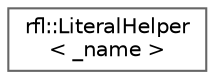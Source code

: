 digraph "类继承关系图"
{
 // LATEX_PDF_SIZE
  bgcolor="transparent";
  edge [fontname=Helvetica,fontsize=10,labelfontname=Helvetica,labelfontsize=10];
  node [fontname=Helvetica,fontsize=10,shape=box,height=0.2,width=0.4];
  rankdir="LR";
  Node0 [id="Node000000",label="rfl::LiteralHelper\l\< _name \>",height=0.2,width=0.4,color="grey40", fillcolor="white", style="filled",URL="$structrfl_1_1_literal_helper.html",tooltip=" "];
}

